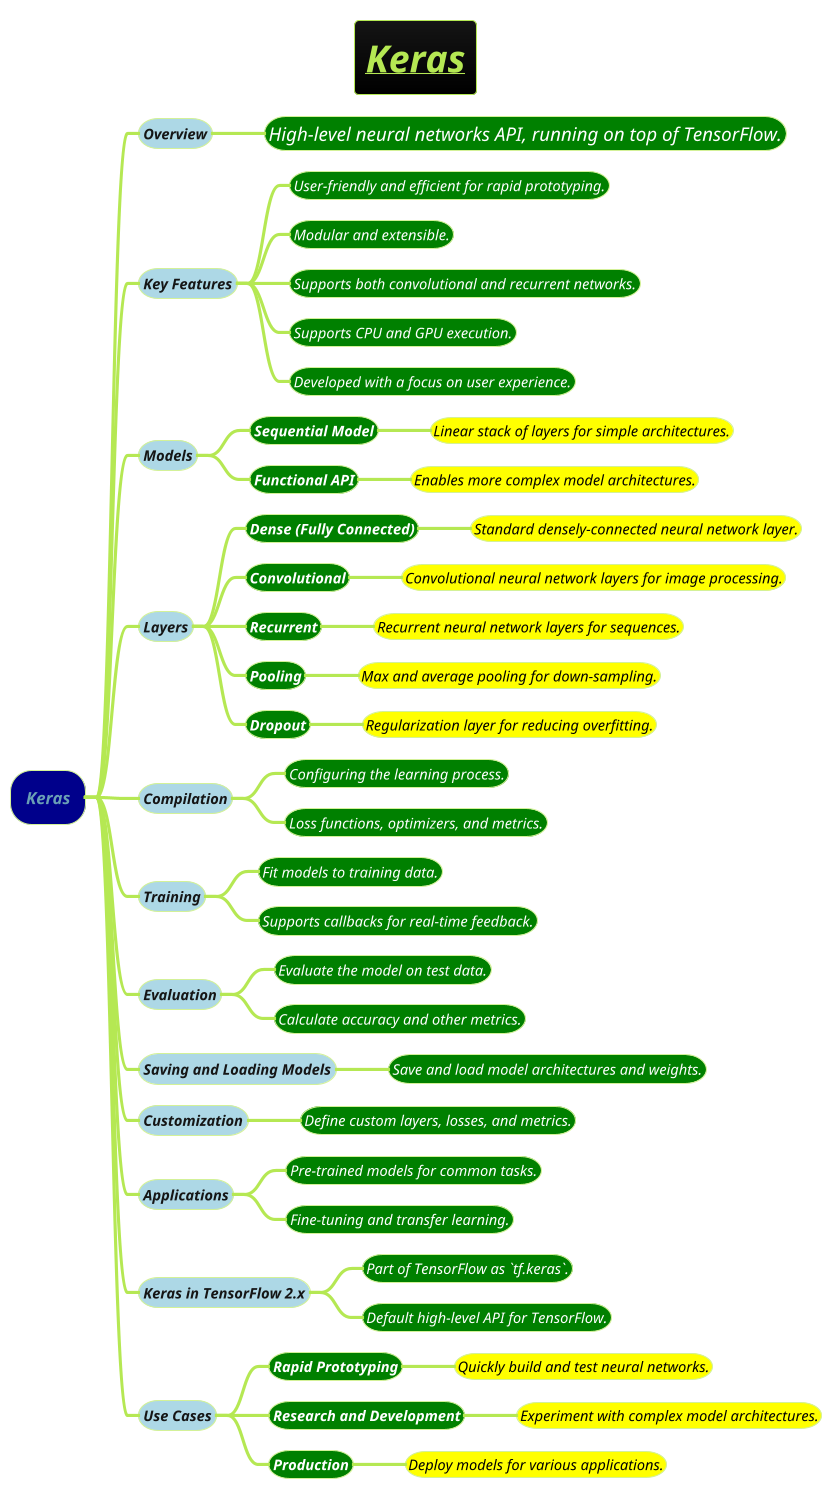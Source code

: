 @startmindmap
title =<i><b><u>Keras

!theme hacker

*[#darkblue] <i>Keras
**[#lightblue] <i><size:14>Overview
***[#green] <color #white><i><size:18>High-level neural networks API, running on top of TensorFlow.
**[#lightblue] <i><size:14>Key Features
***[#green] <color #white><i><size:14>User-friendly and efficient for rapid prototyping.
***[#green] <color #white><i><size:14>Modular and extensible.
***[#green] <color #white><i><size:14>Supports both convolutional and recurrent networks.
***[#green] <color #white><i><size:14>Supports CPU and GPU execution.
***[#green] <color #white><i><size:14>Developed with a focus on user experience.
**[#lightblue] <i><size:14>Models
***[#green] <b><color #white><i><size:14>Sequential Model
****[#yellow] <color #black><i><size:14>Linear stack of layers for simple architectures.
***[#green] <b><color #white><i><size:14>Functional API
****[#yellow] <color #black><i><size:14>Enables more complex model architectures.
**[#lightblue] <i><size:14>Layers
***[#green] <b><color #white><i><size:14>Dense (Fully Connected)
****[#yellow] <color #black><i><size:14>Standard densely-connected neural network layer.
***[#green] <b><color #white><i><size:14>Convolutional
****[#yellow] <color #black><i><size:14>Convolutional neural network layers for image processing.
***[#green] <b><color #white><i><size:14>Recurrent
****[#yellow] <color #black><i><size:14>Recurrent neural network layers for sequences.
***[#green] <b><color #white><i><size:14>Pooling
****[#yellow] <color #black><i><size:14>Max and average pooling for down-sampling.
***[#green] <b><color #white><i><size:14>Dropout
****[#yellow] <color #black><i><size:14>Regularization layer for reducing overfitting.
**[#lightblue] <i><size:14>Compilation
***[#green] <color #white><i><size:14>Configuring the learning process.
***[#green] <color #white><i><size:14>Loss functions, optimizers, and metrics.
**[#lightblue] <i><size:14>Training
***[#green] <color #white><i><size:14>Fit models to training data.
***[#green] <color #white><i><size:14>Supports callbacks for real-time feedback.
**[#lightblue] <i><size:14>Evaluation
***[#green] <color #white><i><size:14>Evaluate the model on test data.
***[#green] <color #white><i><size:14>Calculate accuracy and other metrics.
**[#lightblue] <i><size:14>Saving and Loading Models
***[#green] <color #white><i><size:14>Save and load model architectures and weights.
**[#lightblue] <i><size:14>Customization
***[#green] <color #white><i><size:14>Define custom layers, losses, and metrics.
**[#lightblue] <i><size:14>Applications
***[#green] <color #white><i><size:14>Pre-trained models for common tasks.
***[#green] <color #white><i><size:14>Fine-tuning and transfer learning.
**[#lightblue] <i><size:14>Keras in TensorFlow 2.x
***[#green] <color #white><i><size:14>Part of TensorFlow as `tf.keras`.
***[#green] <color #white><i><size:14>Default high-level API for TensorFlow.
**[#lightblue] <i><size:14>Use Cases
***[#green] <b><color #white><i><size:14>Rapid Prototyping
****[#yellow] <color #black><i><size:14>Quickly build and test neural networks.
***[#green] <b><color #white><i><size:14>Research and Development
****[#yellow] <color #black><i><size:14>Experiment with complex model architectures.
***[#green] <b><color #white><i><size:14>Production
****[#yellow] <color #black><i><size:14>Deploy models for various applications.
@endmindmap
